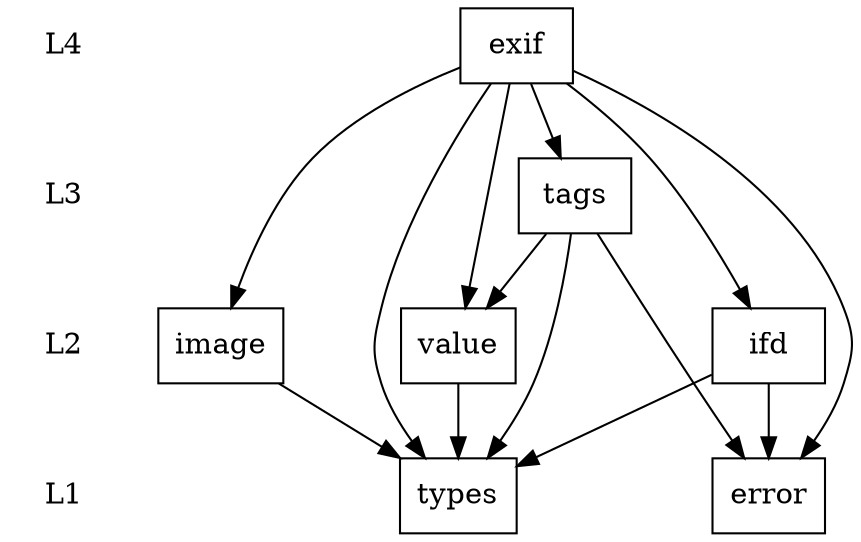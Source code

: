 digraph G {

L1 [shape=plaintext] ;
L2 [shape=plaintext] ;
L3 [shape=plaintext] ;
L4 [shape=plaintext] ;

"L4" -> "L3" -> "L2" -> "L1" [style=invis] ;

"exif"  [shape=box] ;
"ifd"   [shape=box] ;
"image" [shape=box] ;
"tags"  [shape=box] ;
"types" [shape=box] ;
"value" [shape=box] ;
"error" [shape=box] ;
"exif" -> "ifd" ;
"exif" -> "image" ;
"exif" -> "tags" ;
"exif" -> "types" ;
"exif" -> "value" ;
"exif" -> "error" ;
"ifd" -> "error" ;  
"ifd" -> "types" ;
"image" -> "types" ;
"tags" -> "error" ;
"tags" -> "types" ;
"tags" -> "value" ;
"value" -> "types" ;

{ rank=same; L1 error types }
{ rank=same; L2 image value ifd }

}
